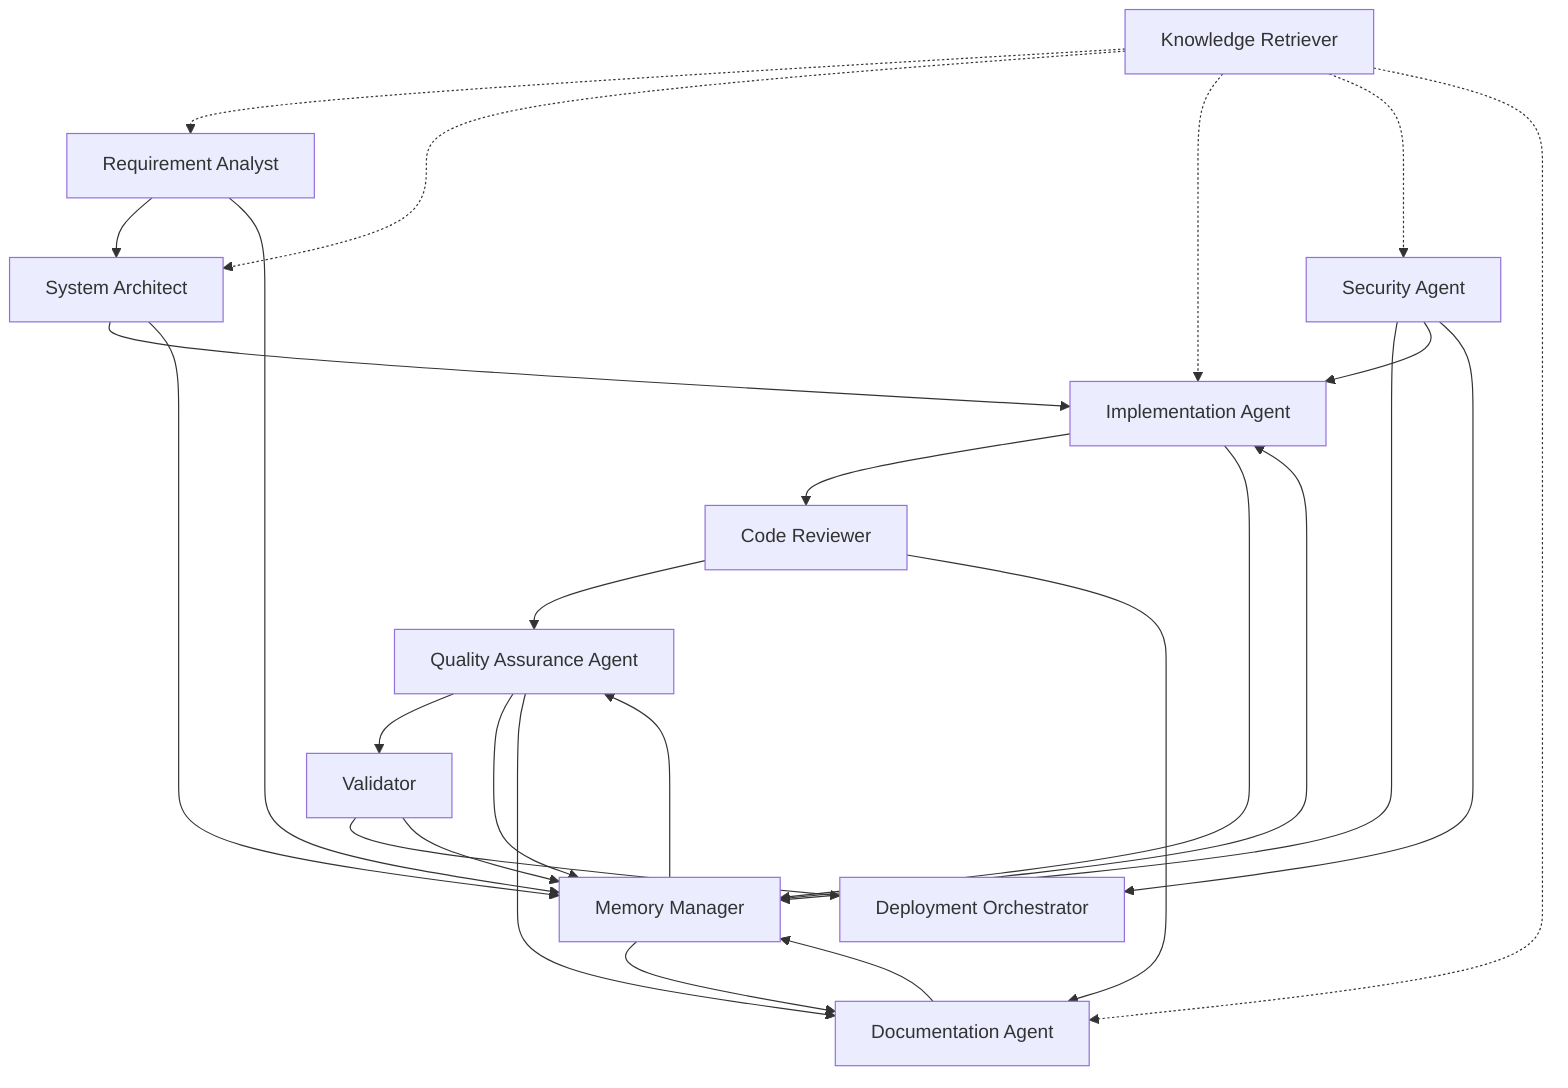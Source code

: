 flowchart TD
    RA[Requirement Analyst]
    SA[System Architect]
    IA[Implementation Agent]
    CR[Code Reviewer]
    QA[Quality Assurance Agent]
    VA[Validator]
    DEP[Deployment Orchestrator]
    SEC[Security Agent]
    DOC[Documentation Agent]
    MM[Memory Manager]
    KR[Knowledge Retriever]

    RA --> SA --> IA --> CR --> QA --> VA --> DEP

    RA --> MM
    SA --> MM
    IA --> MM
    QA --> MM
    VA --> MM
    SEC --> MM
    DOC --> MM
    MM --> IA
    MM --> QA
    MM --> DOC

    QA --> DOC
    CR --> DOC

    SEC --> IA
    SEC --> DEP

    KR -.-> RA
    KR -.-> SA
    KR -.-> IA
    KR -.-> SEC
    KR -.-> DOC
